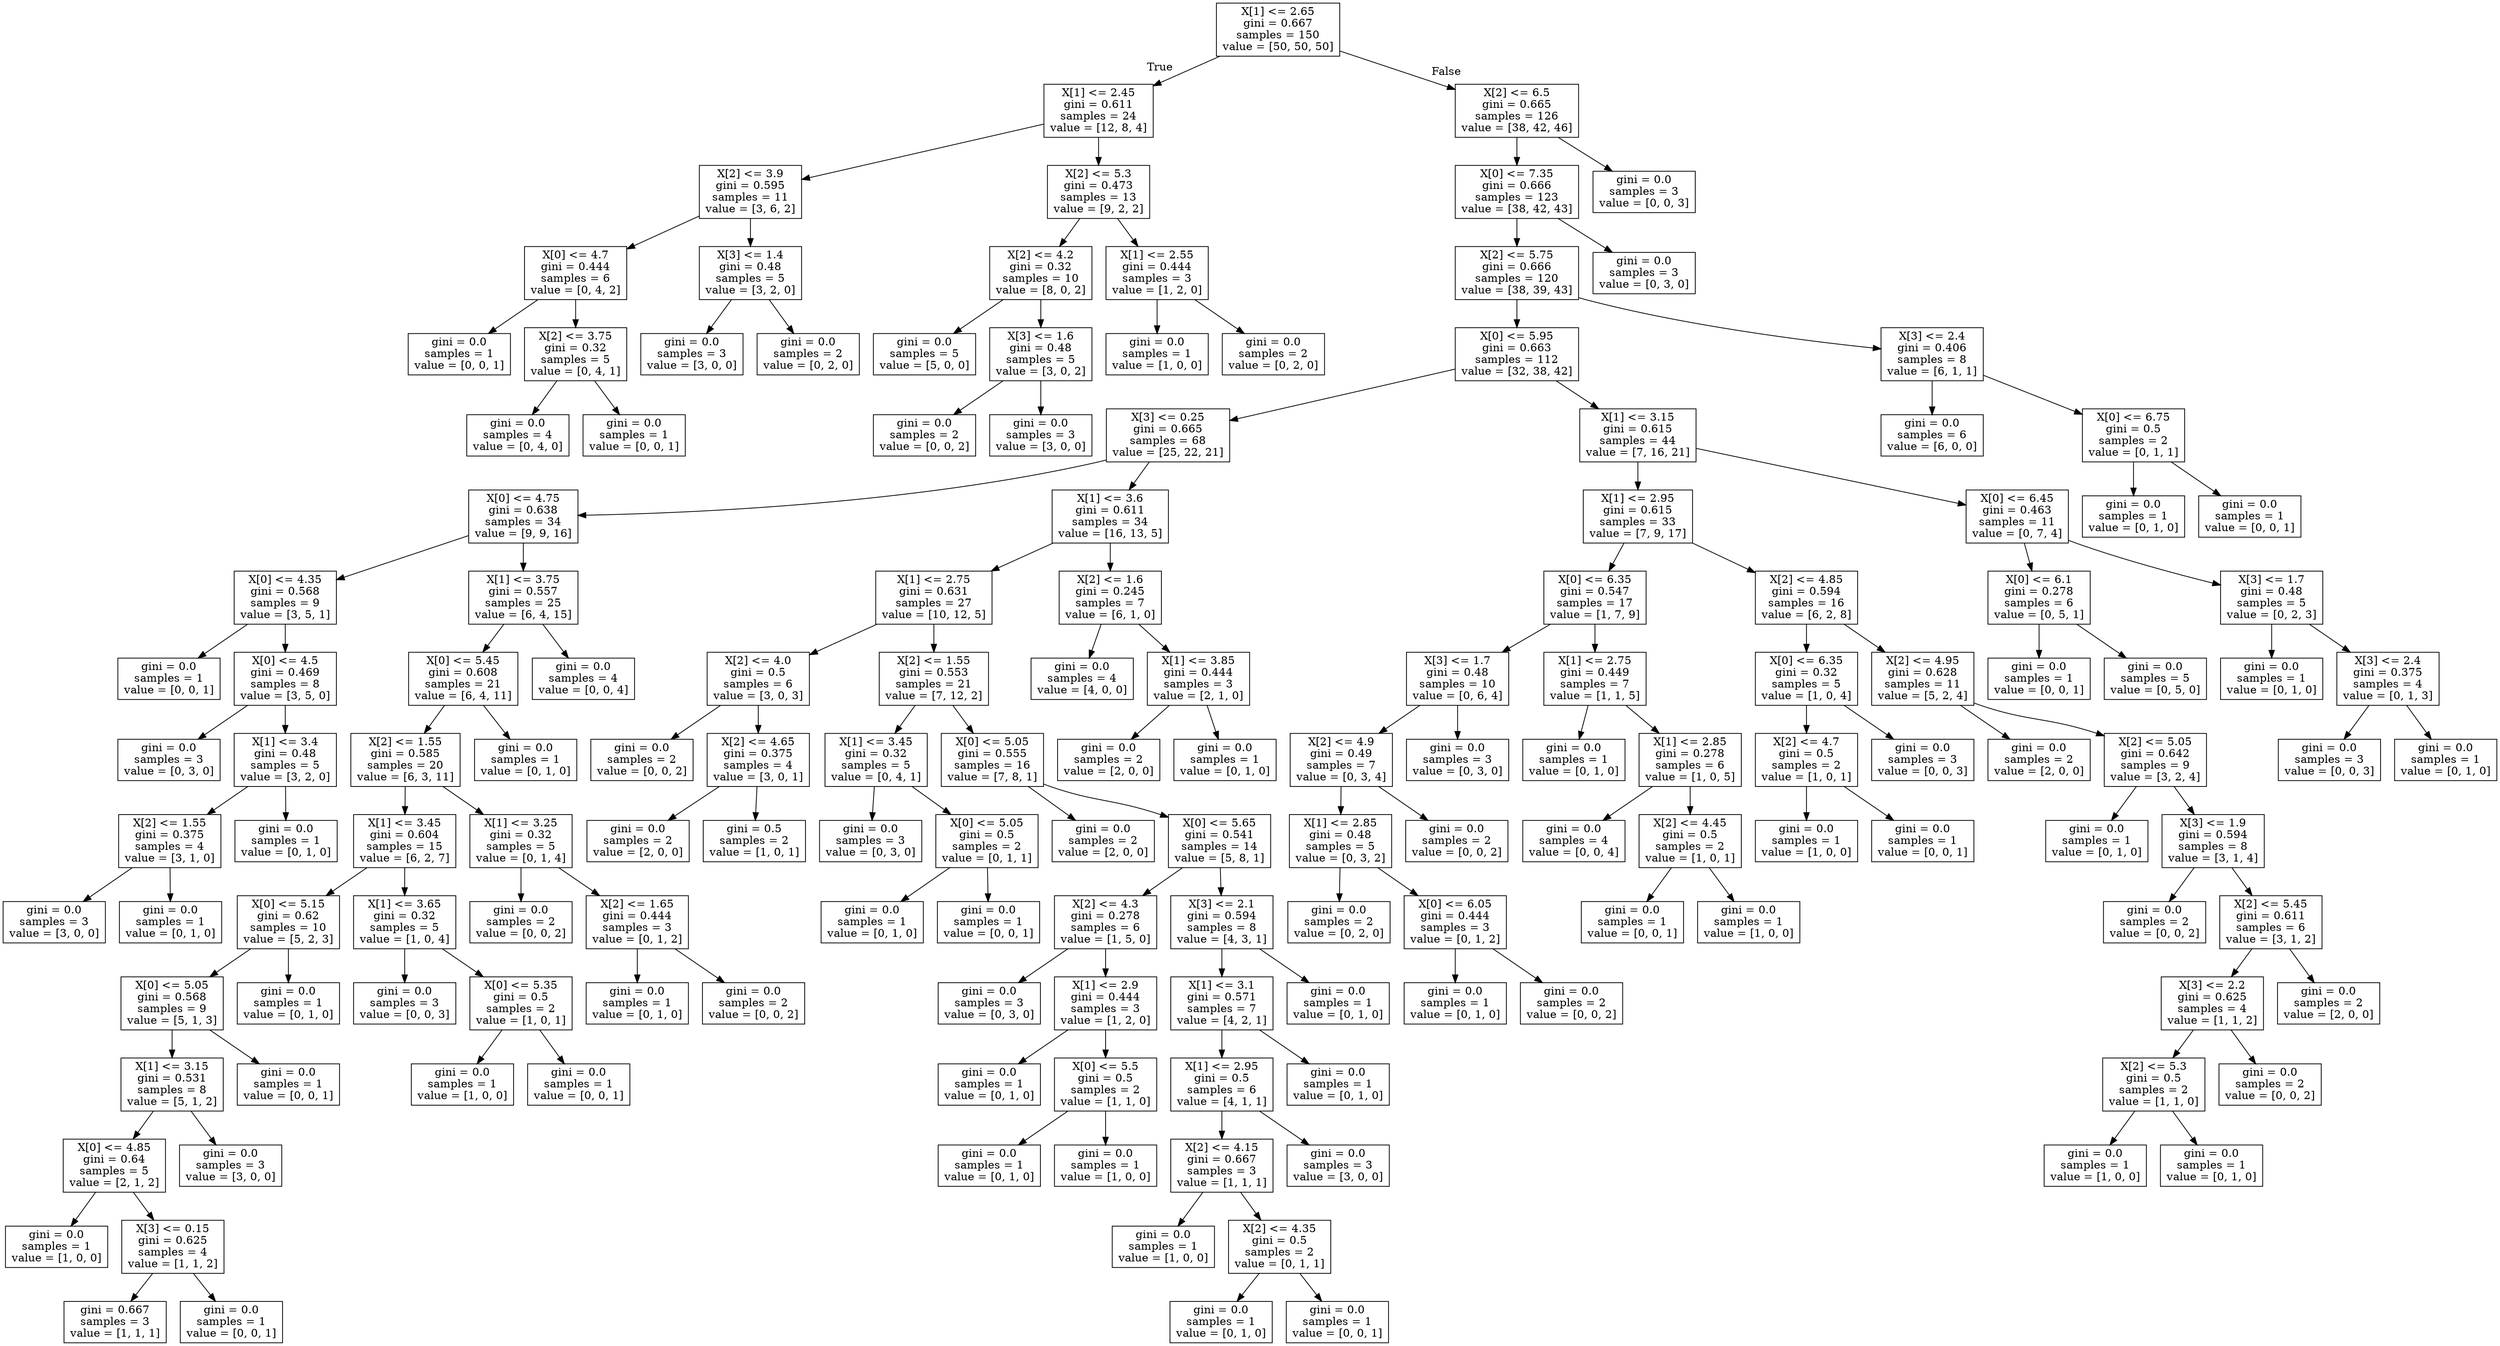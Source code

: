 digraph Tree {
node [shape=box] ;
0 [label="X[1] <= 2.65\ngini = 0.667\nsamples = 150\nvalue = [50, 50, 50]"] ;
1 [label="X[1] <= 2.45\ngini = 0.611\nsamples = 24\nvalue = [12, 8, 4]"] ;
0 -> 1 [labeldistance=2.5, labelangle=45, headlabel="True"] ;
2 [label="X[2] <= 3.9\ngini = 0.595\nsamples = 11\nvalue = [3, 6, 2]"] ;
1 -> 2 ;
3 [label="X[0] <= 4.7\ngini = 0.444\nsamples = 6\nvalue = [0, 4, 2]"] ;
2 -> 3 ;
4 [label="gini = 0.0\nsamples = 1\nvalue = [0, 0, 1]"] ;
3 -> 4 ;
5 [label="X[2] <= 3.75\ngini = 0.32\nsamples = 5\nvalue = [0, 4, 1]"] ;
3 -> 5 ;
6 [label="gini = 0.0\nsamples = 4\nvalue = [0, 4, 0]"] ;
5 -> 6 ;
7 [label="gini = 0.0\nsamples = 1\nvalue = [0, 0, 1]"] ;
5 -> 7 ;
8 [label="X[3] <= 1.4\ngini = 0.48\nsamples = 5\nvalue = [3, 2, 0]"] ;
2 -> 8 ;
9 [label="gini = 0.0\nsamples = 3\nvalue = [3, 0, 0]"] ;
8 -> 9 ;
10 [label="gini = 0.0\nsamples = 2\nvalue = [0, 2, 0]"] ;
8 -> 10 ;
11 [label="X[2] <= 5.3\ngini = 0.473\nsamples = 13\nvalue = [9, 2, 2]"] ;
1 -> 11 ;
12 [label="X[2] <= 4.2\ngini = 0.32\nsamples = 10\nvalue = [8, 0, 2]"] ;
11 -> 12 ;
13 [label="gini = 0.0\nsamples = 5\nvalue = [5, 0, 0]"] ;
12 -> 13 ;
14 [label="X[3] <= 1.6\ngini = 0.48\nsamples = 5\nvalue = [3, 0, 2]"] ;
12 -> 14 ;
15 [label="gini = 0.0\nsamples = 2\nvalue = [0, 0, 2]"] ;
14 -> 15 ;
16 [label="gini = 0.0\nsamples = 3\nvalue = [3, 0, 0]"] ;
14 -> 16 ;
17 [label="X[1] <= 2.55\ngini = 0.444\nsamples = 3\nvalue = [1, 2, 0]"] ;
11 -> 17 ;
18 [label="gini = 0.0\nsamples = 1\nvalue = [1, 0, 0]"] ;
17 -> 18 ;
19 [label="gini = 0.0\nsamples = 2\nvalue = [0, 2, 0]"] ;
17 -> 19 ;
20 [label="X[2] <= 6.5\ngini = 0.665\nsamples = 126\nvalue = [38, 42, 46]"] ;
0 -> 20 [labeldistance=2.5, labelangle=-45, headlabel="False"] ;
21 [label="X[0] <= 7.35\ngini = 0.666\nsamples = 123\nvalue = [38, 42, 43]"] ;
20 -> 21 ;
22 [label="X[2] <= 5.75\ngini = 0.666\nsamples = 120\nvalue = [38, 39, 43]"] ;
21 -> 22 ;
23 [label="X[0] <= 5.95\ngini = 0.663\nsamples = 112\nvalue = [32, 38, 42]"] ;
22 -> 23 ;
24 [label="X[3] <= 0.25\ngini = 0.665\nsamples = 68\nvalue = [25, 22, 21]"] ;
23 -> 24 ;
25 [label="X[0] <= 4.75\ngini = 0.638\nsamples = 34\nvalue = [9, 9, 16]"] ;
24 -> 25 ;
26 [label="X[0] <= 4.35\ngini = 0.568\nsamples = 9\nvalue = [3, 5, 1]"] ;
25 -> 26 ;
27 [label="gini = 0.0\nsamples = 1\nvalue = [0, 0, 1]"] ;
26 -> 27 ;
28 [label="X[0] <= 4.5\ngini = 0.469\nsamples = 8\nvalue = [3, 5, 0]"] ;
26 -> 28 ;
29 [label="gini = 0.0\nsamples = 3\nvalue = [0, 3, 0]"] ;
28 -> 29 ;
30 [label="X[1] <= 3.4\ngini = 0.48\nsamples = 5\nvalue = [3, 2, 0]"] ;
28 -> 30 ;
31 [label="X[2] <= 1.55\ngini = 0.375\nsamples = 4\nvalue = [3, 1, 0]"] ;
30 -> 31 ;
32 [label="gini = 0.0\nsamples = 3\nvalue = [3, 0, 0]"] ;
31 -> 32 ;
33 [label="gini = 0.0\nsamples = 1\nvalue = [0, 1, 0]"] ;
31 -> 33 ;
34 [label="gini = 0.0\nsamples = 1\nvalue = [0, 1, 0]"] ;
30 -> 34 ;
35 [label="X[1] <= 3.75\ngini = 0.557\nsamples = 25\nvalue = [6, 4, 15]"] ;
25 -> 35 ;
36 [label="X[0] <= 5.45\ngini = 0.608\nsamples = 21\nvalue = [6, 4, 11]"] ;
35 -> 36 ;
37 [label="X[2] <= 1.55\ngini = 0.585\nsamples = 20\nvalue = [6, 3, 11]"] ;
36 -> 37 ;
38 [label="X[1] <= 3.45\ngini = 0.604\nsamples = 15\nvalue = [6, 2, 7]"] ;
37 -> 38 ;
39 [label="X[0] <= 5.15\ngini = 0.62\nsamples = 10\nvalue = [5, 2, 3]"] ;
38 -> 39 ;
40 [label="X[0] <= 5.05\ngini = 0.568\nsamples = 9\nvalue = [5, 1, 3]"] ;
39 -> 40 ;
41 [label="X[1] <= 3.15\ngini = 0.531\nsamples = 8\nvalue = [5, 1, 2]"] ;
40 -> 41 ;
42 [label="X[0] <= 4.85\ngini = 0.64\nsamples = 5\nvalue = [2, 1, 2]"] ;
41 -> 42 ;
43 [label="gini = 0.0\nsamples = 1\nvalue = [1, 0, 0]"] ;
42 -> 43 ;
44 [label="X[3] <= 0.15\ngini = 0.625\nsamples = 4\nvalue = [1, 1, 2]"] ;
42 -> 44 ;
45 [label="gini = 0.667\nsamples = 3\nvalue = [1, 1, 1]"] ;
44 -> 45 ;
46 [label="gini = 0.0\nsamples = 1\nvalue = [0, 0, 1]"] ;
44 -> 46 ;
47 [label="gini = 0.0\nsamples = 3\nvalue = [3, 0, 0]"] ;
41 -> 47 ;
48 [label="gini = 0.0\nsamples = 1\nvalue = [0, 0, 1]"] ;
40 -> 48 ;
49 [label="gini = 0.0\nsamples = 1\nvalue = [0, 1, 0]"] ;
39 -> 49 ;
50 [label="X[1] <= 3.65\ngini = 0.32\nsamples = 5\nvalue = [1, 0, 4]"] ;
38 -> 50 ;
51 [label="gini = 0.0\nsamples = 3\nvalue = [0, 0, 3]"] ;
50 -> 51 ;
52 [label="X[0] <= 5.35\ngini = 0.5\nsamples = 2\nvalue = [1, 0, 1]"] ;
50 -> 52 ;
53 [label="gini = 0.0\nsamples = 1\nvalue = [1, 0, 0]"] ;
52 -> 53 ;
54 [label="gini = 0.0\nsamples = 1\nvalue = [0, 0, 1]"] ;
52 -> 54 ;
55 [label="X[1] <= 3.25\ngini = 0.32\nsamples = 5\nvalue = [0, 1, 4]"] ;
37 -> 55 ;
56 [label="gini = 0.0\nsamples = 2\nvalue = [0, 0, 2]"] ;
55 -> 56 ;
57 [label="X[2] <= 1.65\ngini = 0.444\nsamples = 3\nvalue = [0, 1, 2]"] ;
55 -> 57 ;
58 [label="gini = 0.0\nsamples = 1\nvalue = [0, 1, 0]"] ;
57 -> 58 ;
59 [label="gini = 0.0\nsamples = 2\nvalue = [0, 0, 2]"] ;
57 -> 59 ;
60 [label="gini = 0.0\nsamples = 1\nvalue = [0, 1, 0]"] ;
36 -> 60 ;
61 [label="gini = 0.0\nsamples = 4\nvalue = [0, 0, 4]"] ;
35 -> 61 ;
62 [label="X[1] <= 3.6\ngini = 0.611\nsamples = 34\nvalue = [16, 13, 5]"] ;
24 -> 62 ;
63 [label="X[1] <= 2.75\ngini = 0.631\nsamples = 27\nvalue = [10, 12, 5]"] ;
62 -> 63 ;
64 [label="X[2] <= 4.0\ngini = 0.5\nsamples = 6\nvalue = [3, 0, 3]"] ;
63 -> 64 ;
65 [label="gini = 0.0\nsamples = 2\nvalue = [0, 0, 2]"] ;
64 -> 65 ;
66 [label="X[2] <= 4.65\ngini = 0.375\nsamples = 4\nvalue = [3, 0, 1]"] ;
64 -> 66 ;
67 [label="gini = 0.0\nsamples = 2\nvalue = [2, 0, 0]"] ;
66 -> 67 ;
68 [label="gini = 0.5\nsamples = 2\nvalue = [1, 0, 1]"] ;
66 -> 68 ;
69 [label="X[2] <= 1.55\ngini = 0.553\nsamples = 21\nvalue = [7, 12, 2]"] ;
63 -> 69 ;
70 [label="X[1] <= 3.45\ngini = 0.32\nsamples = 5\nvalue = [0, 4, 1]"] ;
69 -> 70 ;
71 [label="gini = 0.0\nsamples = 3\nvalue = [0, 3, 0]"] ;
70 -> 71 ;
72 [label="X[0] <= 5.05\ngini = 0.5\nsamples = 2\nvalue = [0, 1, 1]"] ;
70 -> 72 ;
73 [label="gini = 0.0\nsamples = 1\nvalue = [0, 1, 0]"] ;
72 -> 73 ;
74 [label="gini = 0.0\nsamples = 1\nvalue = [0, 0, 1]"] ;
72 -> 74 ;
75 [label="X[0] <= 5.05\ngini = 0.555\nsamples = 16\nvalue = [7, 8, 1]"] ;
69 -> 75 ;
76 [label="gini = 0.0\nsamples = 2\nvalue = [2, 0, 0]"] ;
75 -> 76 ;
77 [label="X[0] <= 5.65\ngini = 0.541\nsamples = 14\nvalue = [5, 8, 1]"] ;
75 -> 77 ;
78 [label="X[2] <= 4.3\ngini = 0.278\nsamples = 6\nvalue = [1, 5, 0]"] ;
77 -> 78 ;
79 [label="gini = 0.0\nsamples = 3\nvalue = [0, 3, 0]"] ;
78 -> 79 ;
80 [label="X[1] <= 2.9\ngini = 0.444\nsamples = 3\nvalue = [1, 2, 0]"] ;
78 -> 80 ;
81 [label="gini = 0.0\nsamples = 1\nvalue = [0, 1, 0]"] ;
80 -> 81 ;
82 [label="X[0] <= 5.5\ngini = 0.5\nsamples = 2\nvalue = [1, 1, 0]"] ;
80 -> 82 ;
83 [label="gini = 0.0\nsamples = 1\nvalue = [0, 1, 0]"] ;
82 -> 83 ;
84 [label="gini = 0.0\nsamples = 1\nvalue = [1, 0, 0]"] ;
82 -> 84 ;
85 [label="X[3] <= 2.1\ngini = 0.594\nsamples = 8\nvalue = [4, 3, 1]"] ;
77 -> 85 ;
86 [label="X[1] <= 3.1\ngini = 0.571\nsamples = 7\nvalue = [4, 2, 1]"] ;
85 -> 86 ;
87 [label="X[1] <= 2.95\ngini = 0.5\nsamples = 6\nvalue = [4, 1, 1]"] ;
86 -> 87 ;
88 [label="X[2] <= 4.15\ngini = 0.667\nsamples = 3\nvalue = [1, 1, 1]"] ;
87 -> 88 ;
89 [label="gini = 0.0\nsamples = 1\nvalue = [1, 0, 0]"] ;
88 -> 89 ;
90 [label="X[2] <= 4.35\ngini = 0.5\nsamples = 2\nvalue = [0, 1, 1]"] ;
88 -> 90 ;
91 [label="gini = 0.0\nsamples = 1\nvalue = [0, 1, 0]"] ;
90 -> 91 ;
92 [label="gini = 0.0\nsamples = 1\nvalue = [0, 0, 1]"] ;
90 -> 92 ;
93 [label="gini = 0.0\nsamples = 3\nvalue = [3, 0, 0]"] ;
87 -> 93 ;
94 [label="gini = 0.0\nsamples = 1\nvalue = [0, 1, 0]"] ;
86 -> 94 ;
95 [label="gini = 0.0\nsamples = 1\nvalue = [0, 1, 0]"] ;
85 -> 95 ;
96 [label="X[2] <= 1.6\ngini = 0.245\nsamples = 7\nvalue = [6, 1, 0]"] ;
62 -> 96 ;
97 [label="gini = 0.0\nsamples = 4\nvalue = [4, 0, 0]"] ;
96 -> 97 ;
98 [label="X[1] <= 3.85\ngini = 0.444\nsamples = 3\nvalue = [2, 1, 0]"] ;
96 -> 98 ;
99 [label="gini = 0.0\nsamples = 2\nvalue = [2, 0, 0]"] ;
98 -> 99 ;
100 [label="gini = 0.0\nsamples = 1\nvalue = [0, 1, 0]"] ;
98 -> 100 ;
101 [label="X[1] <= 3.15\ngini = 0.615\nsamples = 44\nvalue = [7, 16, 21]"] ;
23 -> 101 ;
102 [label="X[1] <= 2.95\ngini = 0.615\nsamples = 33\nvalue = [7, 9, 17]"] ;
101 -> 102 ;
103 [label="X[0] <= 6.35\ngini = 0.547\nsamples = 17\nvalue = [1, 7, 9]"] ;
102 -> 103 ;
104 [label="X[3] <= 1.7\ngini = 0.48\nsamples = 10\nvalue = [0, 6, 4]"] ;
103 -> 104 ;
105 [label="X[2] <= 4.9\ngini = 0.49\nsamples = 7\nvalue = [0, 3, 4]"] ;
104 -> 105 ;
106 [label="X[1] <= 2.85\ngini = 0.48\nsamples = 5\nvalue = [0, 3, 2]"] ;
105 -> 106 ;
107 [label="gini = 0.0\nsamples = 2\nvalue = [0, 2, 0]"] ;
106 -> 107 ;
108 [label="X[0] <= 6.05\ngini = 0.444\nsamples = 3\nvalue = [0, 1, 2]"] ;
106 -> 108 ;
109 [label="gini = 0.0\nsamples = 1\nvalue = [0, 1, 0]"] ;
108 -> 109 ;
110 [label="gini = 0.0\nsamples = 2\nvalue = [0, 0, 2]"] ;
108 -> 110 ;
111 [label="gini = 0.0\nsamples = 2\nvalue = [0, 0, 2]"] ;
105 -> 111 ;
112 [label="gini = 0.0\nsamples = 3\nvalue = [0, 3, 0]"] ;
104 -> 112 ;
113 [label="X[1] <= 2.75\ngini = 0.449\nsamples = 7\nvalue = [1, 1, 5]"] ;
103 -> 113 ;
114 [label="gini = 0.0\nsamples = 1\nvalue = [0, 1, 0]"] ;
113 -> 114 ;
115 [label="X[1] <= 2.85\ngini = 0.278\nsamples = 6\nvalue = [1, 0, 5]"] ;
113 -> 115 ;
116 [label="gini = 0.0\nsamples = 4\nvalue = [0, 0, 4]"] ;
115 -> 116 ;
117 [label="X[2] <= 4.45\ngini = 0.5\nsamples = 2\nvalue = [1, 0, 1]"] ;
115 -> 117 ;
118 [label="gini = 0.0\nsamples = 1\nvalue = [0, 0, 1]"] ;
117 -> 118 ;
119 [label="gini = 0.0\nsamples = 1\nvalue = [1, 0, 0]"] ;
117 -> 119 ;
120 [label="X[2] <= 4.85\ngini = 0.594\nsamples = 16\nvalue = [6, 2, 8]"] ;
102 -> 120 ;
121 [label="X[0] <= 6.35\ngini = 0.32\nsamples = 5\nvalue = [1, 0, 4]"] ;
120 -> 121 ;
122 [label="X[2] <= 4.7\ngini = 0.5\nsamples = 2\nvalue = [1, 0, 1]"] ;
121 -> 122 ;
123 [label="gini = 0.0\nsamples = 1\nvalue = [1, 0, 0]"] ;
122 -> 123 ;
124 [label="gini = 0.0\nsamples = 1\nvalue = [0, 0, 1]"] ;
122 -> 124 ;
125 [label="gini = 0.0\nsamples = 3\nvalue = [0, 0, 3]"] ;
121 -> 125 ;
126 [label="X[2] <= 4.95\ngini = 0.628\nsamples = 11\nvalue = [5, 2, 4]"] ;
120 -> 126 ;
127 [label="gini = 0.0\nsamples = 2\nvalue = [2, 0, 0]"] ;
126 -> 127 ;
128 [label="X[2] <= 5.05\ngini = 0.642\nsamples = 9\nvalue = [3, 2, 4]"] ;
126 -> 128 ;
129 [label="gini = 0.0\nsamples = 1\nvalue = [0, 1, 0]"] ;
128 -> 129 ;
130 [label="X[3] <= 1.9\ngini = 0.594\nsamples = 8\nvalue = [3, 1, 4]"] ;
128 -> 130 ;
131 [label="gini = 0.0\nsamples = 2\nvalue = [0, 0, 2]"] ;
130 -> 131 ;
132 [label="X[2] <= 5.45\ngini = 0.611\nsamples = 6\nvalue = [3, 1, 2]"] ;
130 -> 132 ;
133 [label="X[3] <= 2.2\ngini = 0.625\nsamples = 4\nvalue = [1, 1, 2]"] ;
132 -> 133 ;
134 [label="X[2] <= 5.3\ngini = 0.5\nsamples = 2\nvalue = [1, 1, 0]"] ;
133 -> 134 ;
135 [label="gini = 0.0\nsamples = 1\nvalue = [1, 0, 0]"] ;
134 -> 135 ;
136 [label="gini = 0.0\nsamples = 1\nvalue = [0, 1, 0]"] ;
134 -> 136 ;
137 [label="gini = 0.0\nsamples = 2\nvalue = [0, 0, 2]"] ;
133 -> 137 ;
138 [label="gini = 0.0\nsamples = 2\nvalue = [2, 0, 0]"] ;
132 -> 138 ;
139 [label="X[0] <= 6.45\ngini = 0.463\nsamples = 11\nvalue = [0, 7, 4]"] ;
101 -> 139 ;
140 [label="X[0] <= 6.1\ngini = 0.278\nsamples = 6\nvalue = [0, 5, 1]"] ;
139 -> 140 ;
141 [label="gini = 0.0\nsamples = 1\nvalue = [0, 0, 1]"] ;
140 -> 141 ;
142 [label="gini = 0.0\nsamples = 5\nvalue = [0, 5, 0]"] ;
140 -> 142 ;
143 [label="X[3] <= 1.7\ngini = 0.48\nsamples = 5\nvalue = [0, 2, 3]"] ;
139 -> 143 ;
144 [label="gini = 0.0\nsamples = 1\nvalue = [0, 1, 0]"] ;
143 -> 144 ;
145 [label="X[3] <= 2.4\ngini = 0.375\nsamples = 4\nvalue = [0, 1, 3]"] ;
143 -> 145 ;
146 [label="gini = 0.0\nsamples = 3\nvalue = [0, 0, 3]"] ;
145 -> 146 ;
147 [label="gini = 0.0\nsamples = 1\nvalue = [0, 1, 0]"] ;
145 -> 147 ;
148 [label="X[3] <= 2.4\ngini = 0.406\nsamples = 8\nvalue = [6, 1, 1]"] ;
22 -> 148 ;
149 [label="gini = 0.0\nsamples = 6\nvalue = [6, 0, 0]"] ;
148 -> 149 ;
150 [label="X[0] <= 6.75\ngini = 0.5\nsamples = 2\nvalue = [0, 1, 1]"] ;
148 -> 150 ;
151 [label="gini = 0.0\nsamples = 1\nvalue = [0, 1, 0]"] ;
150 -> 151 ;
152 [label="gini = 0.0\nsamples = 1\nvalue = [0, 0, 1]"] ;
150 -> 152 ;
153 [label="gini = 0.0\nsamples = 3\nvalue = [0, 3, 0]"] ;
21 -> 153 ;
154 [label="gini = 0.0\nsamples = 3\nvalue = [0, 0, 3]"] ;
20 -> 154 ;
}